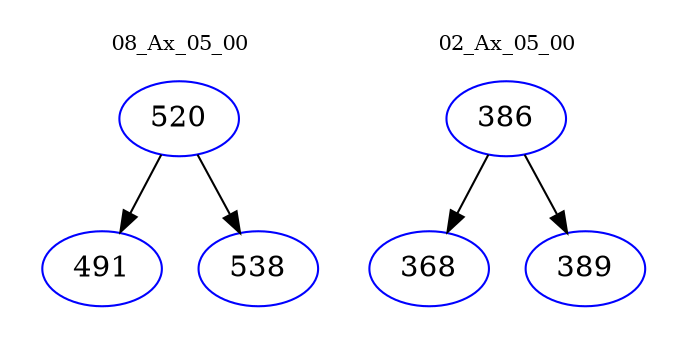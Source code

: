 digraph{
subgraph cluster_0 {
color = white
label = "08_Ax_05_00";
fontsize=10;
T0_520 [label="520", color="blue"]
T0_520 -> T0_491 [color="black"]
T0_491 [label="491", color="blue"]
T0_520 -> T0_538 [color="black"]
T0_538 [label="538", color="blue"]
}
subgraph cluster_1 {
color = white
label = "02_Ax_05_00";
fontsize=10;
T1_386 [label="386", color="blue"]
T1_386 -> T1_368 [color="black"]
T1_368 [label="368", color="blue"]
T1_386 -> T1_389 [color="black"]
T1_389 [label="389", color="blue"]
}
}
